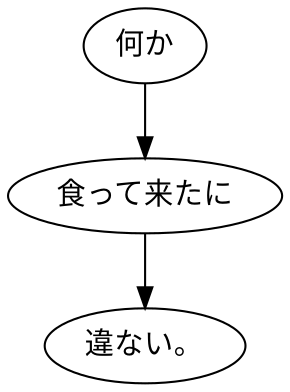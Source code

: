 digraph graph4130 {
	node0 [label="何か"];
	node1 [label="食って来たに"];
	node2 [label="違ない。"];
	node0 -> node1;
	node1 -> node2;
}
